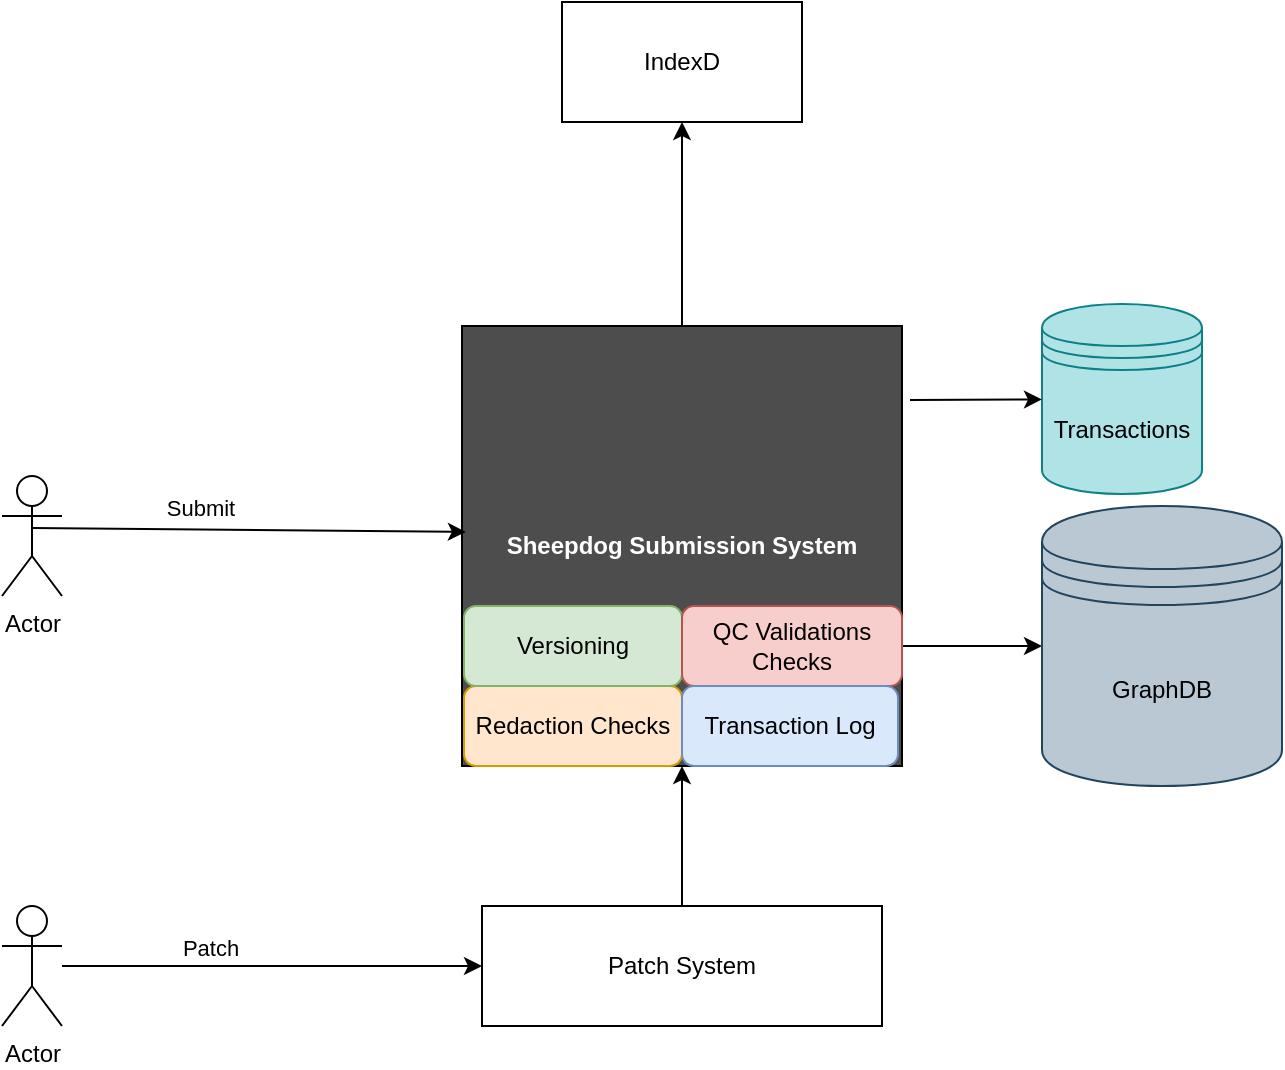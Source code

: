 <mxfile version="24.3.1" type="github">
  <diagram name="Page-1" id="eUYF33arvarpF-JSKue8">
    <mxGraphModel dx="2033" dy="2259" grid="1" gridSize="10" guides="1" tooltips="1" connect="1" arrows="1" fold="1" page="1" pageScale="1" pageWidth="850" pageHeight="1100" math="0" shadow="0">
      <root>
        <mxCell id="0" />
        <mxCell id="1" parent="0" />
        <mxCell id="_xKd2bI7zV_ikocaUskM-12" value="" style="edgeStyle=orthogonalEdgeStyle;rounded=0;orthogonalLoop=1;jettySize=auto;html=1;" edge="1" parent="1" source="_xKd2bI7zV_ikocaUskM-1" target="_xKd2bI7zV_ikocaUskM-11">
          <mxGeometry relative="1" as="geometry" />
        </mxCell>
        <mxCell id="_xKd2bI7zV_ikocaUskM-14" style="edgeStyle=orthogonalEdgeStyle;rounded=0;orthogonalLoop=1;jettySize=auto;html=1;entryX=0;entryY=0.5;entryDx=0;entryDy=0;" edge="1" parent="1" source="_xKd2bI7zV_ikocaUskM-1" target="_xKd2bI7zV_ikocaUskM-13">
          <mxGeometry relative="1" as="geometry">
            <Array as="points">
              <mxPoint x="550" y="300" />
              <mxPoint x="550" y="300" />
            </Array>
          </mxGeometry>
        </mxCell>
        <mxCell id="_xKd2bI7zV_ikocaUskM-1" value="&lt;font color=&quot;#ffffff&quot;&gt;&lt;b&gt;Sheepdog Submission System&lt;/b&gt;&lt;/font&gt;" style="whiteSpace=wrap;html=1;aspect=fixed;fillColor=#4D4D4D;" vertex="1" parent="1">
          <mxGeometry x="300" y="140" width="220" height="220" as="geometry" />
        </mxCell>
        <mxCell id="_xKd2bI7zV_ikocaUskM-2" value="Actor" style="shape=umlActor;verticalLabelPosition=bottom;verticalAlign=top;html=1;outlineConnect=0;" vertex="1" parent="1">
          <mxGeometry x="70" y="215" width="30" height="60" as="geometry" />
        </mxCell>
        <mxCell id="_xKd2bI7zV_ikocaUskM-3" value="" style="endArrow=classic;html=1;rounded=0;entryX=-0.018;entryY=0.541;entryDx=0;entryDy=0;entryPerimeter=0;" edge="1" parent="1">
          <mxGeometry width="50" height="50" relative="1" as="geometry">
            <mxPoint x="85" y="241" as="sourcePoint" />
            <mxPoint x="301.94" y="242.97" as="targetPoint" />
          </mxGeometry>
        </mxCell>
        <mxCell id="_xKd2bI7zV_ikocaUskM-9" value="Submit" style="edgeLabel;html=1;align=center;verticalAlign=middle;resizable=0;points=[];" vertex="1" connectable="0" parent="_xKd2bI7zV_ikocaUskM-3">
          <mxGeometry x="-0.226" y="-1" relative="1" as="geometry">
            <mxPoint y="-12" as="offset" />
          </mxGeometry>
        </mxCell>
        <mxCell id="_xKd2bI7zV_ikocaUskM-17" style="edgeStyle=orthogonalEdgeStyle;rounded=0;orthogonalLoop=1;jettySize=auto;html=1;entryX=0.5;entryY=1;entryDx=0;entryDy=0;" edge="1" parent="1" source="_xKd2bI7zV_ikocaUskM-4" target="_xKd2bI7zV_ikocaUskM-1">
          <mxGeometry relative="1" as="geometry" />
        </mxCell>
        <mxCell id="_xKd2bI7zV_ikocaUskM-4" value="Patch System" style="rounded=0;whiteSpace=wrap;html=1;" vertex="1" parent="1">
          <mxGeometry x="310" y="430" width="200" height="60" as="geometry" />
        </mxCell>
        <mxCell id="_xKd2bI7zV_ikocaUskM-7" style="edgeStyle=orthogonalEdgeStyle;rounded=0;orthogonalLoop=1;jettySize=auto;html=1;entryX=0;entryY=0.5;entryDx=0;entryDy=0;" edge="1" parent="1" source="_xKd2bI7zV_ikocaUskM-5" target="_xKd2bI7zV_ikocaUskM-4">
          <mxGeometry relative="1" as="geometry" />
        </mxCell>
        <mxCell id="_xKd2bI7zV_ikocaUskM-8" value="Patch" style="edgeLabel;html=1;align=center;verticalAlign=middle;resizable=0;points=[];" vertex="1" connectable="0" parent="_xKd2bI7zV_ikocaUskM-7">
          <mxGeometry x="-0.3" y="-2" relative="1" as="geometry">
            <mxPoint y="-11" as="offset" />
          </mxGeometry>
        </mxCell>
        <mxCell id="_xKd2bI7zV_ikocaUskM-5" value="Actor" style="shape=umlActor;verticalLabelPosition=bottom;verticalAlign=top;html=1;outlineConnect=0;" vertex="1" parent="1">
          <mxGeometry x="70" y="430" width="30" height="60" as="geometry" />
        </mxCell>
        <mxCell id="_xKd2bI7zV_ikocaUskM-11" value="IndexD" style="whiteSpace=wrap;html=1;" vertex="1" parent="1">
          <mxGeometry x="350" y="-22" width="120" height="60" as="geometry" />
        </mxCell>
        <mxCell id="_xKd2bI7zV_ikocaUskM-13" value="GraphDB" style="shape=datastore;whiteSpace=wrap;html=1;fillColor=#bac8d3;strokeColor=#23445d;" vertex="1" parent="1">
          <mxGeometry x="590" y="230" width="120" height="140" as="geometry" />
        </mxCell>
        <mxCell id="_xKd2bI7zV_ikocaUskM-15" value="Transactions" style="shape=datastore;whiteSpace=wrap;html=1;fillColor=#b0e3e6;strokeColor=#0e8088;" vertex="1" parent="1">
          <mxGeometry x="590" y="129" width="80" height="95" as="geometry" />
        </mxCell>
        <mxCell id="_xKd2bI7zV_ikocaUskM-16" value="" style="endArrow=classic;html=1;rounded=0;exitX=1.03;exitY=0.085;exitDx=0;exitDy=0;exitPerimeter=0;" edge="1" parent="1" target="_xKd2bI7zV_ikocaUskM-15">
          <mxGeometry width="50" height="50" relative="1" as="geometry">
            <mxPoint x="524" y="177" as="sourcePoint" />
            <mxPoint x="588" y="176.692" as="targetPoint" />
          </mxGeometry>
        </mxCell>
        <mxCell id="_xKd2bI7zV_ikocaUskM-19" value="Redaction Checks" style="rounded=1;whiteSpace=wrap;html=1;fillColor=#ffe6cc;strokeColor=#d79b00;" vertex="1" parent="1">
          <mxGeometry x="301" y="320" width="109" height="40" as="geometry" />
        </mxCell>
        <mxCell id="_xKd2bI7zV_ikocaUskM-20" value="Versioning" style="rounded=1;whiteSpace=wrap;html=1;fillColor=#d5e8d4;strokeColor=#82b366;" vertex="1" parent="1">
          <mxGeometry x="301" y="280" width="109" height="40" as="geometry" />
        </mxCell>
        <mxCell id="_xKd2bI7zV_ikocaUskM-21" value="QC Validations Checks" style="rounded=1;whiteSpace=wrap;html=1;fillColor=#f8cecc;strokeColor=#b85450;" vertex="1" parent="1">
          <mxGeometry x="410" y="280" width="110" height="40" as="geometry" />
        </mxCell>
        <mxCell id="_xKd2bI7zV_ikocaUskM-22" value="Transaction Log" style="rounded=1;whiteSpace=wrap;html=1;fillColor=#dae8fc;strokeColor=#6c8ebf;" vertex="1" parent="1">
          <mxGeometry x="410" y="320" width="108" height="40" as="geometry" />
        </mxCell>
      </root>
    </mxGraphModel>
  </diagram>
</mxfile>
